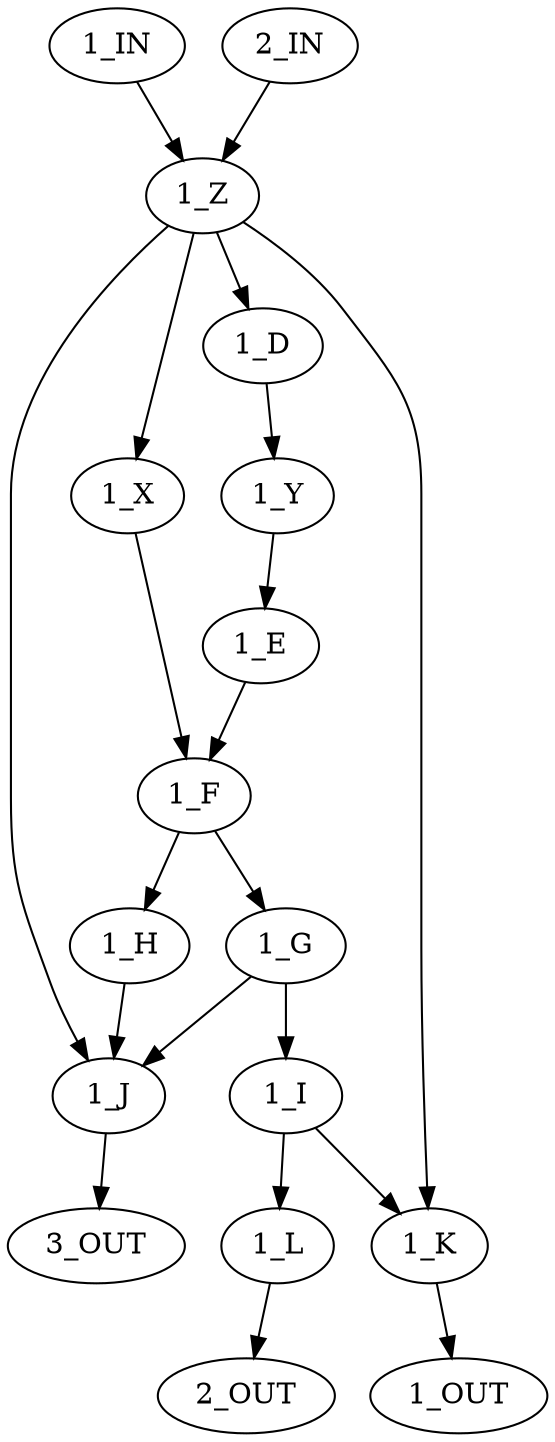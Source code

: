 digraph D {
  "1_IN"
  "2_IN"
  "1_D"
  "1_E"
  "1_F"
  "1_G"
  "1_H"
  "1_I"
  "1_J"
  "1_K"
  "1_L"
  "1_OUT"
  "2_OUT"
  "3_OUT"
  "1_Z"
  "1_X"
  "1_Y"

  "1_IN" -> "1_Z"
  "2_IN" -> "1_Z"
  "1_D" -> "1_Y"
  "1_E" -> "1_F"
  "1_F" -> "1_G"
  "1_F" -> "1_H"
  "1_G" -> "1_I"
  "1_G" -> "1_J"
  "1_H" -> "1_J"
  "1_I" -> "1_K"
  "1_I" -> "1_L"
  "1_J" -> "3_OUT"
  "1_K" -> "1_OUT"
  "1_L" -> "2_OUT"
  "1_Z" -> "1_K"
  "1_Z" -> "1_J"
  "1_Z" -> "1_D"
  "1_Z" -> "1_X"
  "1_X" -> "1_F"
  "1_Y" -> "1_E"
}
